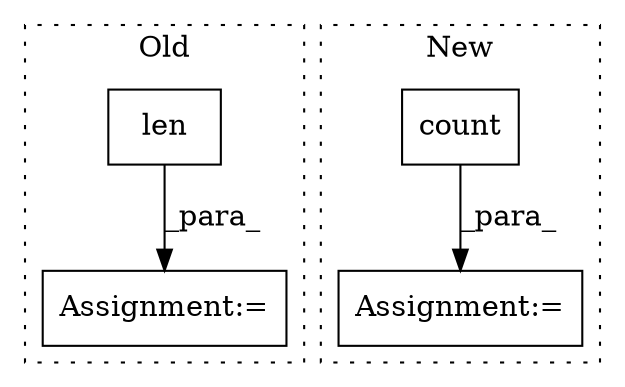 digraph G {
subgraph cluster0 {
1 [label="len" a="32" s="16196,16222" l="4,1" shape="box"];
4 [label="Assignment:=" a="7" s="16528" l="2" shape="box"];
label = "Old";
style="dotted";
}
subgraph cluster1 {
2 [label="count" a="32" s="16181,16190" l="6,1" shape="box"];
3 [label="Assignment:=" a="7" s="16167" l="1" shape="box"];
label = "New";
style="dotted";
}
1 -> 4 [label="_para_"];
2 -> 3 [label="_para_"];
}